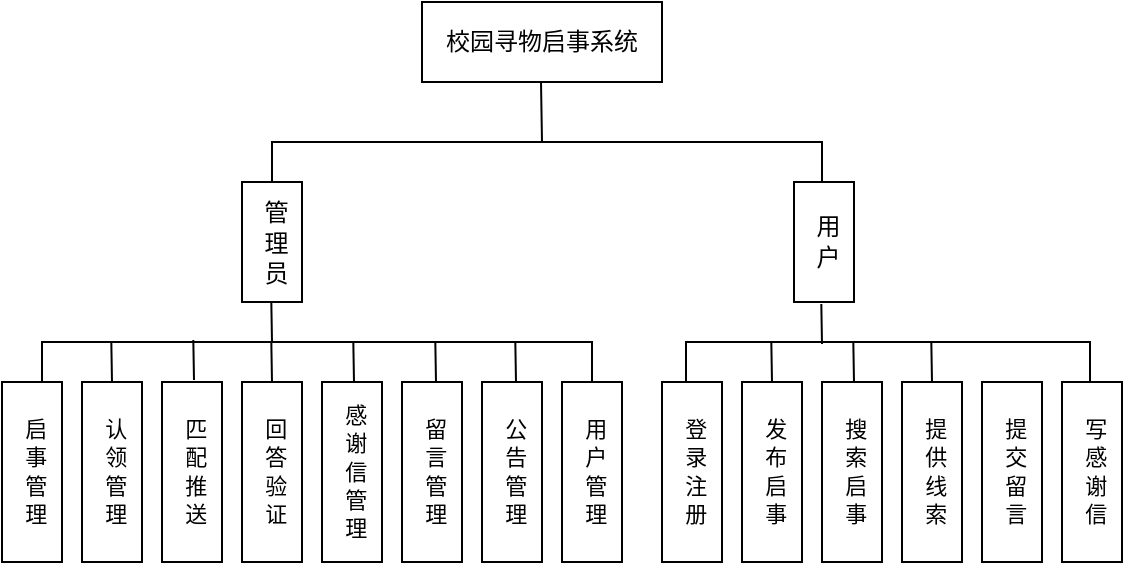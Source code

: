 <mxfile version="24.8.0">
  <diagram id="prtHgNgQTEPvFCAcTncT" name="Page-1">
    <mxGraphModel dx="698" dy="442" grid="1" gridSize="10" guides="1" tooltips="1" connect="1" arrows="1" fold="1" page="1" pageScale="1" pageWidth="827" pageHeight="1169" math="0" shadow="0">
      <root>
        <mxCell id="0" />
        <mxCell id="1" parent="0" />
        <mxCell id="6uF64dpKUKu1V5xcWmwK-1" value="校园寻物启事系统" style="rounded=0;whiteSpace=wrap;html=1;" parent="1" vertex="1">
          <mxGeometry x="320" y="40" width="120" height="40" as="geometry" />
        </mxCell>
        <mxCell id="6uF64dpKUKu1V5xcWmwK-2" value="" style="endArrow=none;html=1;rounded=0;" parent="1" edge="1">
          <mxGeometry width="50" height="50" relative="1" as="geometry">
            <mxPoint x="380" y="110" as="sourcePoint" />
            <mxPoint x="379.5" y="80" as="targetPoint" />
          </mxGeometry>
        </mxCell>
        <mxCell id="6uF64dpKUKu1V5xcWmwK-3" value="管 理 员" style="rounded=0;align=center;verticalAlign=middle;spacingTop=0;html=1;labelPosition=center;verticalLabelPosition=middle;fontSize=12;spacing=0;spacingBottom=0;spacingLeft=0;horizontal=1;textDirection=vertical-lr;whiteSpace=wrap;" parent="1" vertex="1">
          <mxGeometry x="230" y="130" width="30" height="60" as="geometry" />
        </mxCell>
        <mxCell id="6uF64dpKUKu1V5xcWmwK-4" value="用 户" style="rounded=0;align=center;verticalAlign=middle;spacingTop=0;html=1;labelPosition=center;verticalLabelPosition=middle;fontSize=12;spacing=0;spacingBottom=0;spacingLeft=0;horizontal=1;textDirection=vertical-lr;whiteSpace=wrap;" parent="1" vertex="1">
          <mxGeometry x="506" y="130" width="30" height="60" as="geometry" />
        </mxCell>
        <mxCell id="6uF64dpKUKu1V5xcWmwK-5" value="" style="shape=partialRectangle;whiteSpace=wrap;html=1;bottom=1;right=1;left=1;top=0;fillColor=none;routingCenterX=-0.5;rotation=-180;" parent="1" vertex="1">
          <mxGeometry x="245" y="110" width="275" height="20" as="geometry" />
        </mxCell>
        <mxCell id="6uF64dpKUKu1V5xcWmwK-8" value="" style="shape=partialRectangle;whiteSpace=wrap;html=1;bottom=1;right=1;left=1;top=0;fillColor=none;routingCenterX=-0.5;rotation=-180;" parent="1" vertex="1">
          <mxGeometry x="130" y="210" width="275" height="20" as="geometry" />
        </mxCell>
        <mxCell id="6uF64dpKUKu1V5xcWmwK-9" value="" style="endArrow=none;html=1;rounded=0;" parent="1" edge="1">
          <mxGeometry width="50" height="50" relative="1" as="geometry">
            <mxPoint x="245" y="210" as="sourcePoint" />
            <mxPoint x="244.66" y="190" as="targetPoint" />
          </mxGeometry>
        </mxCell>
        <mxCell id="6uF64dpKUKu1V5xcWmwK-11" value="启 事 管 理" style="rounded=0;align=center;verticalAlign=middle;spacingTop=0;html=1;labelPosition=center;verticalLabelPosition=middle;fontSize=11;spacing=0;spacingBottom=0;spacingLeft=0;horizontal=1;textDirection=vertical-lr;whiteSpace=wrap;" parent="1" vertex="1">
          <mxGeometry x="110" y="230" width="30" height="90" as="geometry" />
        </mxCell>
        <mxCell id="6uF64dpKUKu1V5xcWmwK-13" value="认 领 管 理" style="rounded=0;align=center;verticalAlign=middle;spacingTop=0;html=1;labelPosition=center;verticalLabelPosition=middle;fontSize=11;spacing=0;spacingBottom=0;spacingLeft=0;horizontal=1;textDirection=vertical-lr;whiteSpace=wrap;" parent="1" vertex="1">
          <mxGeometry x="150" y="230" width="30" height="90" as="geometry" />
        </mxCell>
        <mxCell id="6uF64dpKUKu1V5xcWmwK-14" value="匹 配 推 送" style="rounded=0;align=center;verticalAlign=middle;spacingTop=0;html=1;labelPosition=center;verticalLabelPosition=middle;fontSize=11;spacing=0;spacingBottom=0;spacingLeft=0;horizontal=1;textDirection=vertical-lr;whiteSpace=wrap;" parent="1" vertex="1">
          <mxGeometry x="190" y="230" width="30" height="90" as="geometry" />
        </mxCell>
        <mxCell id="6uF64dpKUKu1V5xcWmwK-15" value="回 答 验 证" style="rounded=0;align=center;verticalAlign=middle;spacingTop=0;html=1;labelPosition=center;verticalLabelPosition=middle;fontSize=11;spacing=0;spacingBottom=0;spacingLeft=0;horizontal=1;textDirection=vertical-lr;whiteSpace=wrap;" parent="1" vertex="1">
          <mxGeometry x="230" y="230" width="30" height="90" as="geometry" />
        </mxCell>
        <mxCell id="6uF64dpKUKu1V5xcWmwK-16" value="感 谢 信 管 理" style="rounded=0;align=center;verticalAlign=middle;spacingTop=0;html=1;labelPosition=center;verticalLabelPosition=middle;fontSize=11;spacing=0;spacingBottom=0;spacingLeft=0;horizontal=1;textDirection=vertical-lr;whiteSpace=wrap;" parent="1" vertex="1">
          <mxGeometry x="270" y="230" width="30" height="90" as="geometry" />
        </mxCell>
        <mxCell id="6uF64dpKUKu1V5xcWmwK-17" value="留 言 管 理" style="rounded=0;align=center;verticalAlign=middle;spacingTop=0;html=1;labelPosition=center;verticalLabelPosition=middle;fontSize=11;spacing=0;spacingBottom=0;spacingLeft=0;horizontal=1;textDirection=vertical-lr;whiteSpace=wrap;" parent="1" vertex="1">
          <mxGeometry x="310" y="230" width="30" height="90" as="geometry" />
        </mxCell>
        <mxCell id="6uF64dpKUKu1V5xcWmwK-18" value="公 告 管 理" style="rounded=0;align=center;verticalAlign=middle;spacingTop=0;html=1;labelPosition=center;verticalLabelPosition=middle;fontSize=11;spacing=0;spacingBottom=0;spacingLeft=0;horizontal=1;textDirection=vertical-lr;whiteSpace=wrap;" parent="1" vertex="1">
          <mxGeometry x="350" y="230" width="30" height="90" as="geometry" />
        </mxCell>
        <mxCell id="6uF64dpKUKu1V5xcWmwK-19" value="用 户 管 理" style="rounded=0;align=center;verticalAlign=middle;spacingTop=0;html=1;labelPosition=center;verticalLabelPosition=middle;fontSize=11;spacing=0;spacingBottom=0;spacingLeft=0;horizontal=1;textDirection=vertical-lr;whiteSpace=wrap;" parent="1" vertex="1">
          <mxGeometry x="390" y="230" width="30" height="90" as="geometry" />
        </mxCell>
        <mxCell id="6uF64dpKUKu1V5xcWmwK-20" value="" style="endArrow=none;html=1;rounded=0;exitX=0.5;exitY=0;exitDx=0;exitDy=0;" parent="1" source="6uF64dpKUKu1V5xcWmwK-13" edge="1">
          <mxGeometry width="50" height="50" relative="1" as="geometry">
            <mxPoint x="165.16" y="240" as="sourcePoint" />
            <mxPoint x="164.66" y="210" as="targetPoint" />
          </mxGeometry>
        </mxCell>
        <mxCell id="6uF64dpKUKu1V5xcWmwK-25" value="" style="endArrow=none;html=1;rounded=0;exitX=0.5;exitY=0;exitDx=0;exitDy=0;" parent="1" edge="1">
          <mxGeometry width="50" height="50" relative="1" as="geometry">
            <mxPoint x="206" y="229" as="sourcePoint" />
            <mxPoint x="205.66" y="209" as="targetPoint" />
          </mxGeometry>
        </mxCell>
        <mxCell id="6uF64dpKUKu1V5xcWmwK-26" value="" style="endArrow=none;html=1;rounded=0;exitX=0.5;exitY=0;exitDx=0;exitDy=0;" parent="1" edge="1">
          <mxGeometry width="50" height="50" relative="1" as="geometry">
            <mxPoint x="245" y="230" as="sourcePoint" />
            <mxPoint x="244.66" y="210" as="targetPoint" />
          </mxGeometry>
        </mxCell>
        <mxCell id="6uF64dpKUKu1V5xcWmwK-27" value="" style="endArrow=none;html=1;rounded=0;exitX=0.5;exitY=0;exitDx=0;exitDy=0;" parent="1" edge="1">
          <mxGeometry width="50" height="50" relative="1" as="geometry">
            <mxPoint x="286" y="230" as="sourcePoint" />
            <mxPoint x="285.66" y="210" as="targetPoint" />
          </mxGeometry>
        </mxCell>
        <mxCell id="6uF64dpKUKu1V5xcWmwK-28" value="" style="endArrow=none;html=1;rounded=0;exitX=0.5;exitY=0;exitDx=0;exitDy=0;" parent="1" edge="1">
          <mxGeometry width="50" height="50" relative="1" as="geometry">
            <mxPoint x="327" y="230" as="sourcePoint" />
            <mxPoint x="326.66" y="210" as="targetPoint" />
          </mxGeometry>
        </mxCell>
        <mxCell id="6uF64dpKUKu1V5xcWmwK-29" value="" style="endArrow=none;html=1;rounded=0;exitX=0.5;exitY=0;exitDx=0;exitDy=0;" parent="1" edge="1">
          <mxGeometry width="50" height="50" relative="1" as="geometry">
            <mxPoint x="367" y="230" as="sourcePoint" />
            <mxPoint x="366.66" y="210" as="targetPoint" />
          </mxGeometry>
        </mxCell>
        <mxCell id="6uF64dpKUKu1V5xcWmwK-30" value="" style="shape=partialRectangle;whiteSpace=wrap;html=1;bottom=1;right=1;left=1;top=0;fillColor=none;routingCenterX=-0.5;rotation=-180;" parent="1" vertex="1">
          <mxGeometry x="452" y="210" width="202" height="20" as="geometry" />
        </mxCell>
        <mxCell id="6uF64dpKUKu1V5xcWmwK-31" value="" style="endArrow=none;html=1;rounded=0;" parent="1" edge="1">
          <mxGeometry width="50" height="50" relative="1" as="geometry">
            <mxPoint x="520" y="211" as="sourcePoint" />
            <mxPoint x="519.66" y="191" as="targetPoint" />
          </mxGeometry>
        </mxCell>
        <mxCell id="6uF64dpKUKu1V5xcWmwK-32" value="登 录 注 册" style="rounded=0;align=center;verticalAlign=middle;spacingTop=0;html=1;labelPosition=center;verticalLabelPosition=middle;fontSize=11;spacing=0;spacingBottom=0;spacingLeft=0;horizontal=1;textDirection=vertical-lr;whiteSpace=wrap;" parent="1" vertex="1">
          <mxGeometry x="440" y="230" width="30" height="90" as="geometry" />
        </mxCell>
        <mxCell id="6uF64dpKUKu1V5xcWmwK-33" value="发 布 启 事" style="rounded=0;align=center;verticalAlign=middle;spacingTop=0;html=1;labelPosition=center;verticalLabelPosition=middle;fontSize=11;spacing=0;spacingBottom=0;spacingLeft=0;horizontal=1;textDirection=vertical-lr;whiteSpace=wrap;" parent="1" vertex="1">
          <mxGeometry x="480" y="230" width="30" height="90" as="geometry" />
        </mxCell>
        <mxCell id="6uF64dpKUKu1V5xcWmwK-34" value="搜 索 启 事" style="rounded=0;align=center;verticalAlign=middle;spacingTop=0;html=1;labelPosition=center;verticalLabelPosition=middle;fontSize=11;spacing=0;spacingBottom=0;spacingLeft=0;horizontal=1;textDirection=vertical-lr;whiteSpace=wrap;" parent="1" vertex="1">
          <mxGeometry x="520" y="230" width="30" height="90" as="geometry" />
        </mxCell>
        <mxCell id="6uF64dpKUKu1V5xcWmwK-35" value="提 供 线 索" style="rounded=0;align=center;verticalAlign=middle;spacingTop=0;html=1;labelPosition=center;verticalLabelPosition=middle;fontSize=11;spacing=0;spacingBottom=0;spacingLeft=0;horizontal=1;textDirection=vertical-lr;whiteSpace=wrap;" parent="1" vertex="1">
          <mxGeometry x="560" y="230" width="30" height="90" as="geometry" />
        </mxCell>
        <mxCell id="6uF64dpKUKu1V5xcWmwK-36" value="提 交 留 言" style="rounded=0;align=center;verticalAlign=middle;spacingTop=0;html=1;labelPosition=center;verticalLabelPosition=middle;fontSize=11;spacing=0;spacingBottom=0;spacingLeft=0;horizontal=1;textDirection=vertical-lr;whiteSpace=wrap;" parent="1" vertex="1">
          <mxGeometry x="600" y="230" width="30" height="90" as="geometry" />
        </mxCell>
        <mxCell id="bnHP4XVdyDgP-w02IS33-1" value="" style="endArrow=none;html=1;rounded=0;exitX=0.5;exitY=0;exitDx=0;exitDy=0;" edge="1" parent="1">
          <mxGeometry width="50" height="50" relative="1" as="geometry">
            <mxPoint x="495" y="230" as="sourcePoint" />
            <mxPoint x="494.66" y="210" as="targetPoint" />
          </mxGeometry>
        </mxCell>
        <mxCell id="bnHP4XVdyDgP-w02IS33-3" value="" style="endArrow=none;html=1;rounded=0;exitX=0.5;exitY=0;exitDx=0;exitDy=0;" edge="1" parent="1">
          <mxGeometry width="50" height="50" relative="1" as="geometry">
            <mxPoint x="536" y="230" as="sourcePoint" />
            <mxPoint x="535.66" y="210" as="targetPoint" />
          </mxGeometry>
        </mxCell>
        <mxCell id="bnHP4XVdyDgP-w02IS33-4" value="" style="endArrow=none;html=1;rounded=0;exitX=0.5;exitY=0;exitDx=0;exitDy=0;" edge="1" parent="1">
          <mxGeometry width="50" height="50" relative="1" as="geometry">
            <mxPoint x="575" y="230" as="sourcePoint" />
            <mxPoint x="574.66" y="210" as="targetPoint" />
          </mxGeometry>
        </mxCell>
        <mxCell id="bnHP4XVdyDgP-w02IS33-5" value="写 感 谢 信" style="rounded=0;align=center;verticalAlign=middle;spacingTop=0;html=1;labelPosition=center;verticalLabelPosition=middle;fontSize=11;spacing=0;spacingBottom=0;spacingLeft=0;horizontal=1;textDirection=vertical-lr;whiteSpace=wrap;" vertex="1" parent="1">
          <mxGeometry x="640" y="230" width="30" height="90" as="geometry" />
        </mxCell>
      </root>
    </mxGraphModel>
  </diagram>
</mxfile>
